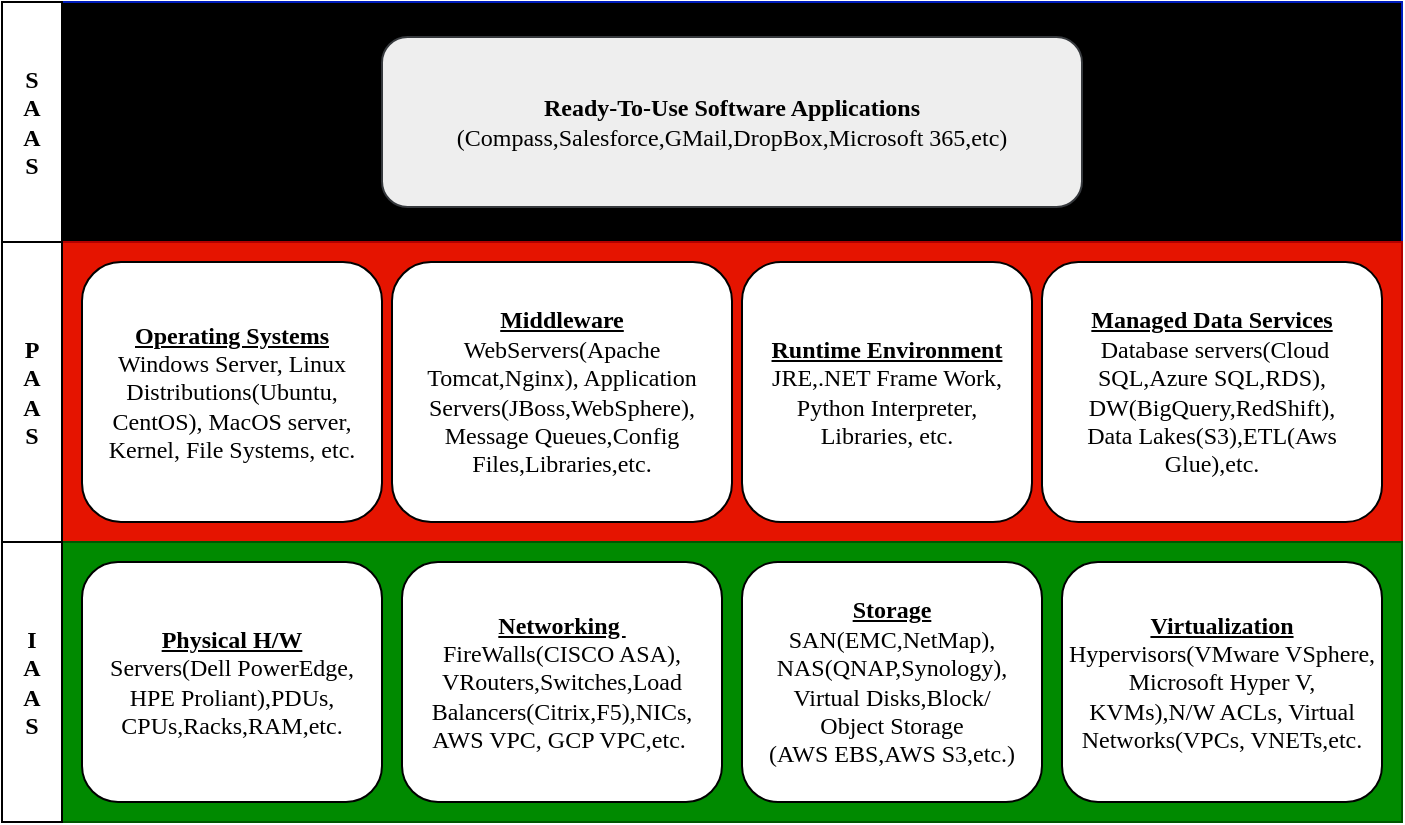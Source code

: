 <mxfile version="26.0.10">
  <diagram name="Page-1" id="xQfCdXBaoYpENJeM7S9G">
    <mxGraphModel dx="1105" dy="593" grid="1" gridSize="10" guides="1" tooltips="1" connect="1" arrows="1" fold="1" page="0" pageScale="1" pageWidth="850" pageHeight="1100" background="#ffffff" math="0" shadow="0">
      <root>
        <mxCell id="0" />
        <mxCell id="1" parent="0" />
        <mxCell id="vwg0xqAuFkWLNpj44O0B-2" value="" style="rounded=0;whiteSpace=wrap;html=1;fillColor=light-dark(#000000,#CCFFFF);fontColor=#ffffff;strokeColor=light-dark(#001DBC,#99FFFF);gradientColor=none;" vertex="1" parent="1">
          <mxGeometry x="150" y="70" width="670" height="120" as="geometry" />
        </mxCell>
        <mxCell id="vwg0xqAuFkWLNpj44O0B-3" value="" style="rounded=0;whiteSpace=wrap;html=1;fillColor=light-dark(#E51400,#FFCCCC);strokeColor=#B20000;fontColor=#ffffff;" vertex="1" parent="1">
          <mxGeometry x="150" y="190" width="670" height="150" as="geometry" />
        </mxCell>
        <mxCell id="vwg0xqAuFkWLNpj44O0B-4" value="" style="rounded=0;whiteSpace=wrap;html=1;fillColor=light-dark(#008A00,#CCFFCC);strokeColor=#005700;fontColor=#ffffff;" vertex="1" parent="1">
          <mxGeometry x="150" y="340" width="670" height="140" as="geometry" />
        </mxCell>
        <mxCell id="vwg0xqAuFkWLNpj44O0B-5" value="&lt;b&gt;&lt;u&gt;&lt;font style=&quot;color: light-dark(rgb(0, 0, 0), rgb(0, 0, 0));&quot; face=&quot;Verdana&quot;&gt;Physical H/W&lt;/font&gt;&lt;/u&gt;&lt;/b&gt;&lt;div&gt;&lt;font style=&quot;color: light-dark(rgb(0, 0, 0), rgb(0, 0, 0));&quot; face=&quot;Verdana&quot;&gt;Servers(Dell PowerEdge, HPE&lt;span style=&quot;background-color: transparent;&quot;&gt;&amp;nbsp;Proliant),PDUs,&lt;/span&gt;&lt;/font&gt;&lt;/div&gt;&lt;div&gt;&lt;font style=&quot;color: light-dark(rgb(0, 0, 0), rgb(0, 0, 0));&quot;&gt;&lt;font face=&quot;Verdana&quot;&gt;&lt;span style=&quot;background-color: transparent;&quot;&gt;CPUs,&lt;/span&gt;&lt;/font&gt;&lt;span style=&quot;font-family: Verdana; background-color: transparent;&quot;&gt;Racks,RAM,etc.&lt;/span&gt;&lt;/font&gt;&lt;/div&gt;" style="rounded=1;whiteSpace=wrap;html=1;fillColor=light-dark(#FFFFFF,#FFFFFF);" vertex="1" parent="1">
          <mxGeometry x="160" y="350" width="150" height="120" as="geometry" />
        </mxCell>
        <mxCell id="vwg0xqAuFkWLNpj44O0B-6" value="&lt;b&gt;&lt;u&gt;&lt;font style=&quot;color: light-dark(rgb(0, 0, 0), rgb(0, 0, 0));&quot; face=&quot;Verdana&quot;&gt;Networking&amp;nbsp;&lt;/font&gt;&lt;/u&gt;&lt;/b&gt;&lt;div&gt;&lt;font style=&quot;color: light-dark(rgb(0, 0, 0), rgb(0, 0, 0));&quot; face=&quot;Verdana&quot;&gt;FireWalls(CISCO ASA),&lt;/font&gt;&lt;/div&gt;&lt;div&gt;&lt;font style=&quot;color: light-dark(rgb(0, 0, 0), rgb(0, 0, 0));&quot; face=&quot;Verdana&quot;&gt;VRouters,Switches,Load Balancers(Citrix,F5),NICs,&lt;/font&gt;&lt;/div&gt;&lt;div&gt;&lt;font style=&quot;color: light-dark(rgb(0, 0, 0), rgb(0, 0, 0));&quot; face=&quot;Verdana&quot;&gt;AWS VPC, GCP VPC,etc.&amp;nbsp;&lt;/font&gt;&lt;/div&gt;" style="rounded=1;whiteSpace=wrap;html=1;align=center;fillColor=light-dark(#FFFFFF,#FFFFFF);" vertex="1" parent="1">
          <mxGeometry x="320" y="350" width="160" height="120" as="geometry" />
        </mxCell>
        <mxCell id="vwg0xqAuFkWLNpj44O0B-7" value="&lt;b&gt;&lt;u&gt;&lt;font style=&quot;color: light-dark(rgb(0, 0, 0), rgb(0, 0, 0));&quot; face=&quot;Verdana&quot;&gt;Storage&lt;/font&gt;&lt;/u&gt;&lt;/b&gt;&lt;div style=&quot;&quot;&gt;&lt;font style=&quot;color: light-dark(rgb(0, 0, 0), rgb(0, 0, 0));&quot; face=&quot;Verdana&quot;&gt;SAN(EMC,NetMap),&lt;/font&gt;&lt;/div&gt;&lt;div style=&quot;&quot;&gt;&lt;font style=&quot;color: light-dark(rgb(0, 0, 0), rgb(0, 0, 0));&quot; face=&quot;Verdana&quot;&gt;NAS(QNAP,Synology),&lt;/font&gt;&lt;/div&gt;&lt;div style=&quot;&quot;&gt;&lt;font style=&quot;color: light-dark(rgb(0, 0, 0), rgb(0, 0, 0));&quot; face=&quot;Verdana&quot;&gt;Virtual Disks,Block/&lt;/font&gt;&lt;/div&gt;&lt;div style=&quot;&quot;&gt;&lt;font style=&quot;color: light-dark(rgb(0, 0, 0), rgb(0, 0, 0));&quot; face=&quot;Verdana&quot;&gt;Object Storage&lt;/font&gt;&lt;/div&gt;&lt;div style=&quot;&quot;&gt;&lt;font style=&quot;color: light-dark(rgb(0, 0, 0), rgb(0, 0, 0));&quot; face=&quot;Verdana&quot;&gt;(AWS EBS,AWS S3,etc.)&lt;/font&gt;&lt;/div&gt;" style="rounded=1;whiteSpace=wrap;html=1;fillColor=light-dark(#FFFFFF,#FFFFFF);" vertex="1" parent="1">
          <mxGeometry x="490" y="350" width="150" height="120" as="geometry" />
        </mxCell>
        <mxCell id="vwg0xqAuFkWLNpj44O0B-8" value="&lt;b style=&quot;&quot;&gt;&lt;u&gt;&lt;font style=&quot;color: light-dark(rgb(0, 0, 0), rgb(0, 0, 0));&quot; face=&quot;Verdana&quot;&gt;Virtualization&lt;/font&gt;&lt;/u&gt;&lt;/b&gt;&lt;div&gt;&lt;font style=&quot;color: light-dark(rgb(0, 0, 0), rgb(0, 0, 0));&quot; face=&quot;Verdana&quot;&gt;Hypervisors(VMware VSphere, Microsoft Hyper V, KVMs),N/W ACLs, Virtual Networks(VPCs, VNETs,etc.&lt;/font&gt;&lt;/div&gt;" style="rounded=1;whiteSpace=wrap;html=1;gradientColor=none;fillColor=light-dark(#FFFFFF,#FFFFFF);" vertex="1" parent="1">
          <mxGeometry x="650" y="350" width="160" height="120" as="geometry" />
        </mxCell>
        <mxCell id="vwg0xqAuFkWLNpj44O0B-9" value="&lt;font style=&quot;color: light-dark(rgb(0, 0, 0), rgb(0, 0, 0));&quot; face=&quot;Verdana&quot;&gt;&lt;b&gt;&lt;u&gt;Operating Systems&lt;/u&gt;&lt;/b&gt;&lt;br&gt;&lt;/font&gt;&lt;div&gt;&lt;span style=&quot;background-color: transparent;&quot;&gt;&lt;font style=&quot;color: light-dark(rgb(0, 0, 0), rgb(0, 0, 0));&quot; face=&quot;Verdana&quot;&gt;Windows Server, Linux Distributions(Ubuntu, CentOS), MacOS server,&lt;/font&gt;&lt;/span&gt;&lt;/div&gt;&lt;div&gt;&lt;span style=&quot;background-color: transparent;&quot;&gt;&lt;font style=&quot;color: light-dark(rgb(0, 0, 0), rgb(0, 0, 0));&quot; face=&quot;Verdana&quot;&gt;Kernel, File Systems, etc.&lt;/font&gt;&lt;/span&gt;&lt;/div&gt;" style="rounded=1;whiteSpace=wrap;html=1;fillColor=light-dark(#FFFFFF,#FFFFFF);" vertex="1" parent="1">
          <mxGeometry x="160" y="200" width="150" height="130" as="geometry" />
        </mxCell>
        <mxCell id="vwg0xqAuFkWLNpj44O0B-10" value="&lt;b&gt;&lt;u&gt;&lt;font style=&quot;color: light-dark(rgb(0, 0, 0), rgb(0, 0, 0));&quot; face=&quot;Verdana&quot;&gt;Middleware&lt;/font&gt;&lt;/u&gt;&lt;/b&gt;&lt;div&gt;&lt;font style=&quot;color: light-dark(rgb(0, 0, 0), rgb(0, 0, 0));&quot; face=&quot;Verdana&quot;&gt;WebServers(Apache Tomcat,Nginx), Application Servers(JBoss,WebSphere),&lt;/font&gt;&lt;/div&gt;&lt;div&gt;&lt;font style=&quot;color: light-dark(rgb(0, 0, 0), rgb(0, 0, 0));&quot;&gt;&lt;font face=&quot;Verdana&quot;&gt;Message Queues,&lt;/font&gt;&lt;span style=&quot;font-family: Verdana; background-color: transparent;&quot;&gt;Config Files,&lt;/span&gt;&lt;span style=&quot;font-family: Verdana; background-color: transparent;&quot;&gt;Libraries,etc.&lt;/span&gt;&lt;/font&gt;&lt;/div&gt;" style="rounded=1;whiteSpace=wrap;html=1;align=center;fillColor=light-dark(#FFFFFF,#FFFFFF);" vertex="1" parent="1">
          <mxGeometry x="315" y="200" width="170" height="130" as="geometry" />
        </mxCell>
        <mxCell id="vwg0xqAuFkWLNpj44O0B-11" value="&lt;b&gt;&lt;u&gt;&lt;font style=&quot;color: light-dark(rgb(0, 0, 0), rgb(0, 0, 0));&quot; face=&quot;Verdana&quot;&gt;Runtime Environment&lt;/font&gt;&lt;/u&gt;&lt;/b&gt;&lt;div&gt;&lt;font style=&quot;color: light-dark(rgb(0, 0, 0), rgb(0, 0, 0));&quot; face=&quot;Verdana&quot;&gt;JRE,.NET Frame Work,&lt;/font&gt;&lt;/div&gt;&lt;div&gt;&lt;font style=&quot;color: light-dark(rgb(0, 0, 0), rgb(0, 0, 0));&quot; face=&quot;Verdana&quot;&gt;Python Interpreter,&lt;/font&gt;&lt;/div&gt;&lt;div&gt;&lt;font style=&quot;color: light-dark(rgb(0, 0, 0), rgb(0, 0, 0));&quot; face=&quot;Verdana&quot;&gt;Libraries, etc.&lt;/font&gt;&lt;/div&gt;" style="rounded=1;whiteSpace=wrap;html=1;fillColor=light-dark(#FFFFFF,#FFFFFF);" vertex="1" parent="1">
          <mxGeometry x="490" y="200" width="145" height="130" as="geometry" />
        </mxCell>
        <mxCell id="vwg0xqAuFkWLNpj44O0B-23" value="&lt;b&gt;&lt;font style=&quot;color: light-dark(rgb(0, 0, 0), rgb(0, 0, 0));&quot; face=&quot;Verdana&quot;&gt;Ready-To-Use Software Applications&lt;/font&gt;&lt;/b&gt;&lt;div&gt;&lt;font style=&quot;color: light-dark(rgb(0, 0, 0), rgb(0, 0, 0));&quot; face=&quot;Verdana&quot;&gt;(Compass,Salesforce,GMail,DropBox,Microsoft 365,etc)&lt;/font&gt;&lt;/div&gt;" style="rounded=1;whiteSpace=wrap;html=1;fillColor=light-dark(#EEEEEE,#FFFFFF);strokeColor=#36393d;" vertex="1" parent="1">
          <mxGeometry x="310" y="87.5" width="350" height="85" as="geometry" />
        </mxCell>
        <mxCell id="vwg0xqAuFkWLNpj44O0B-24" value="&lt;font style=&quot;color: light-dark(rgb(0, 0, 0), rgb(0, 0, 0));&quot; face=&quot;Verdana&quot;&gt;&lt;b&gt;&lt;u&gt;Managed Data Services&lt;/u&gt;&lt;/b&gt;&lt;/font&gt;&lt;div&gt;&lt;font style=&quot;color: light-dark(rgb(0, 0, 0), rgb(0, 0, 0));&quot; face=&quot;Verdana&quot;&gt;&amp;nbsp;Database servers(Cloud SQL,Azure SQL,RDS), DW(BigQuery,RedShift),&lt;/font&gt;&lt;/div&gt;&lt;div&gt;&lt;font style=&quot;color: light-dark(rgb(0, 0, 0), rgb(0, 0, 0));&quot; face=&quot;Verdana&quot;&gt;Data Lakes(S3),ETL(Aws Glue),etc.&lt;/font&gt;&lt;/div&gt;" style="rounded=1;whiteSpace=wrap;html=1;arcSize=14;fillColor=light-dark(#FFFFFF,#FFFFFF);" vertex="1" parent="1">
          <mxGeometry x="640" y="200" width="170" height="130" as="geometry" />
        </mxCell>
        <mxCell id="vwg0xqAuFkWLNpj44O0B-28" value="&lt;font style=&quot;color: light-dark(rgb(0, 0, 0), rgb(0, 0, 51));&quot; face=&quot;Verdana&quot;&gt;&lt;b&gt;S&lt;/b&gt;&lt;/font&gt;&lt;div&gt;&lt;font style=&quot;color: light-dark(rgb(0, 0, 0), rgb(0, 0, 51));&quot; face=&quot;Verdana&quot;&gt;&lt;b&gt;A&lt;/b&gt;&lt;/font&gt;&lt;/div&gt;&lt;div&gt;&lt;font style=&quot;color: light-dark(rgb(0, 0, 0), rgb(0, 0, 51));&quot; face=&quot;Verdana&quot;&gt;&lt;b&gt;A&lt;/b&gt;&lt;/font&gt;&lt;/div&gt;&lt;div&gt;&lt;font style=&quot;color: light-dark(rgb(0, 0, 0), rgb(0, 0, 51));&quot; face=&quot;Verdana&quot;&gt;&lt;b&gt;S&lt;/b&gt;&lt;/font&gt;&lt;/div&gt;" style="rounded=0;whiteSpace=wrap;html=1;fillColor=light-dark(#FFFFFF,#FFFF33);" vertex="1" parent="1">
          <mxGeometry x="120" y="70" width="30" height="120" as="geometry" />
        </mxCell>
        <mxCell id="vwg0xqAuFkWLNpj44O0B-29" value="&lt;font style=&quot;color: light-dark(rgb(0, 0, 0), rgb(102, 0, 51));&quot; face=&quot;Verdana&quot;&gt;&lt;b&gt;P&lt;/b&gt;&lt;/font&gt;&lt;div&gt;&lt;font style=&quot;color: light-dark(rgb(0, 0, 0), rgb(102, 0, 51));&quot; face=&quot;Verdana&quot;&gt;&lt;b&gt;A&lt;/b&gt;&lt;/font&gt;&lt;/div&gt;&lt;div&gt;&lt;font style=&quot;color: light-dark(rgb(0, 0, 0), rgb(102, 0, 51));&quot; face=&quot;Verdana&quot;&gt;&lt;b&gt;A&lt;/b&gt;&lt;/font&gt;&lt;/div&gt;&lt;div&gt;&lt;font style=&quot;color: light-dark(rgb(0, 0, 0), rgb(102, 0, 51));&quot; face=&quot;Verdana&quot;&gt;&lt;b&gt;S&lt;/b&gt;&lt;/font&gt;&lt;/div&gt;" style="rounded=0;whiteSpace=wrap;html=1;fillColor=light-dark(#FFFFFF,#CCFFE6);shadow=0;labelBackgroundColor=none;" vertex="1" parent="1">
          <mxGeometry x="120" y="190" width="30" height="150" as="geometry" />
        </mxCell>
        <mxCell id="vwg0xqAuFkWLNpj44O0B-30" value="&lt;b&gt;&lt;font style=&quot;color: light-dark(rgb(0, 0, 0), rgb(153, 0, 0));&quot; face=&quot;Verdana&quot;&gt;I&lt;/font&gt;&lt;/b&gt;&lt;div&gt;&lt;b&gt;&lt;font style=&quot;color: light-dark(rgb(0, 0, 0), rgb(153, 0, 0));&quot; face=&quot;Verdana&quot;&gt;A&lt;/font&gt;&lt;/b&gt;&lt;/div&gt;&lt;div&gt;&lt;b&gt;&lt;font style=&quot;color: light-dark(rgb(0, 0, 0), rgb(153, 0, 0));&quot; face=&quot;Verdana&quot;&gt;A&lt;/font&gt;&lt;/b&gt;&lt;/div&gt;&lt;div&gt;&lt;b&gt;&lt;font style=&quot;color: light-dark(rgb(0, 0, 0), rgb(153, 0, 0));&quot; face=&quot;Verdana&quot;&gt;S&lt;/font&gt;&lt;/b&gt;&lt;/div&gt;" style="rounded=0;whiteSpace=wrap;html=1;fillColor=light-dark(#FFFFFF,#FF99FF);" vertex="1" parent="1">
          <mxGeometry x="120" y="340" width="30" height="140" as="geometry" />
        </mxCell>
      </root>
    </mxGraphModel>
  </diagram>
</mxfile>
